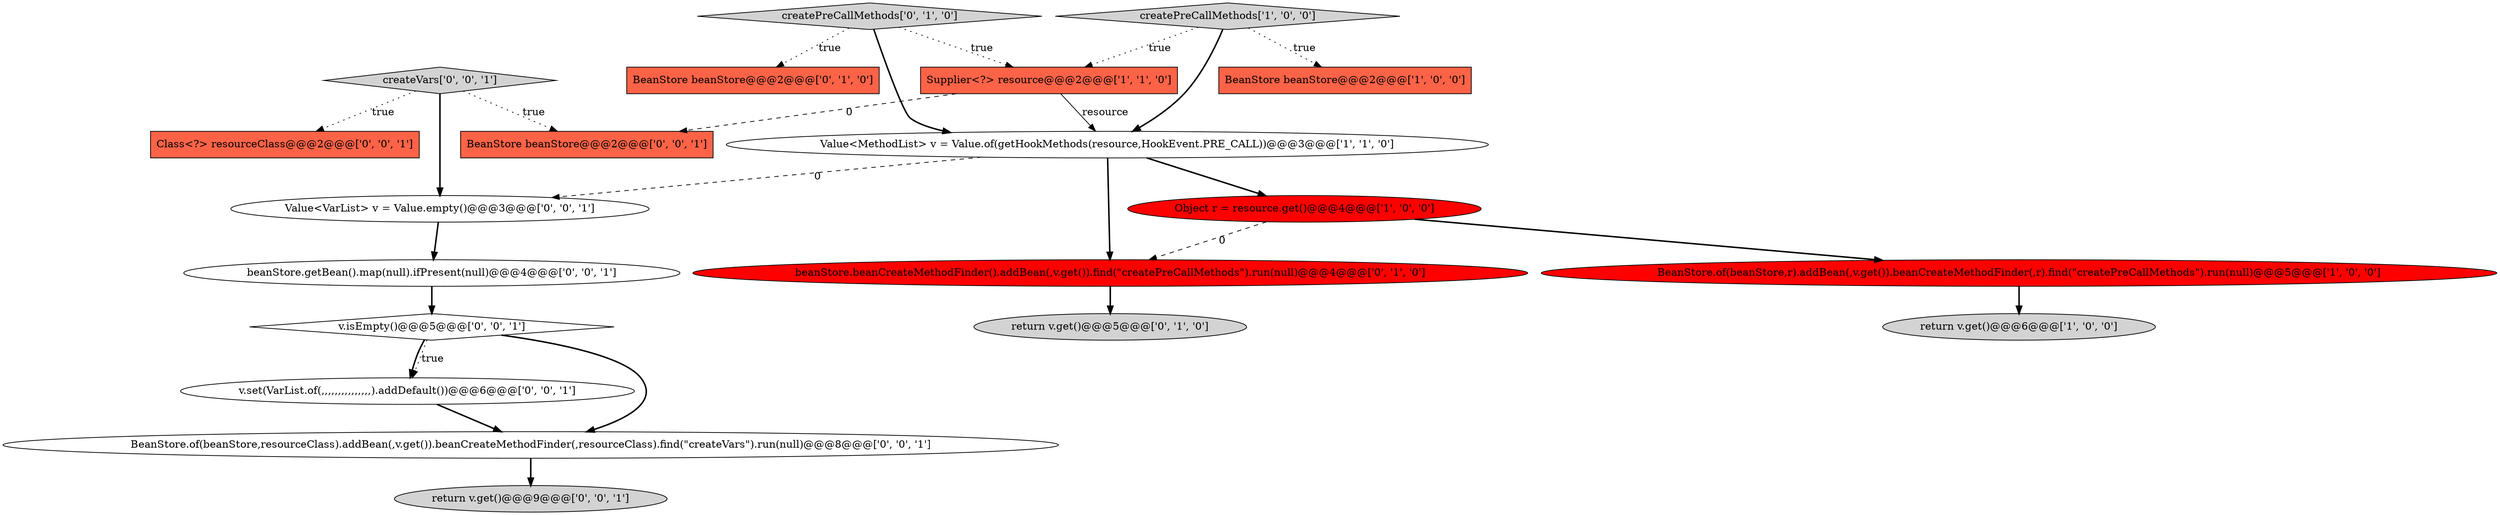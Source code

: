 digraph {
7 [style = filled, label = "beanStore.beanCreateMethodFinder().addBean(,v.get()).find(\"createPreCallMethods\").run(null)@@@4@@@['0', '1', '0']", fillcolor = red, shape = ellipse image = "AAA1AAABBB2BBB"];
15 [style = filled, label = "v.set(VarList.of(,,,,,,,,,,,,,,,).addDefault())@@@6@@@['0', '0', '1']", fillcolor = white, shape = ellipse image = "AAA0AAABBB3BBB"];
12 [style = filled, label = "Class<?> resourceClass@@@2@@@['0', '0', '1']", fillcolor = tomato, shape = box image = "AAA0AAABBB3BBB"];
9 [style = filled, label = "BeanStore beanStore@@@2@@@['0', '1', '0']", fillcolor = tomato, shape = box image = "AAA0AAABBB2BBB"];
6 [style = filled, label = "Value<MethodList> v = Value.of(getHookMethods(resource,HookEvent.PRE_CALL))@@@3@@@['1', '1', '0']", fillcolor = white, shape = ellipse image = "AAA0AAABBB1BBB"];
4 [style = filled, label = "Object r = resource.get()@@@4@@@['1', '0', '0']", fillcolor = red, shape = ellipse image = "AAA1AAABBB1BBB"];
5 [style = filled, label = "Supplier<?> resource@@@2@@@['1', '1', '0']", fillcolor = tomato, shape = box image = "AAA0AAABBB1BBB"];
3 [style = filled, label = "return v.get()@@@6@@@['1', '0', '0']", fillcolor = lightgray, shape = ellipse image = "AAA0AAABBB1BBB"];
16 [style = filled, label = "BeanStore.of(beanStore,resourceClass).addBean(,v.get()).beanCreateMethodFinder(,resourceClass).find(\"createVars\").run(null)@@@8@@@['0', '0', '1']", fillcolor = white, shape = ellipse image = "AAA0AAABBB3BBB"];
2 [style = filled, label = "BeanStore.of(beanStore,r).addBean(,v.get()).beanCreateMethodFinder(,r).find(\"createPreCallMethods\").run(null)@@@5@@@['1', '0', '0']", fillcolor = red, shape = ellipse image = "AAA1AAABBB1BBB"];
17 [style = filled, label = "Value<VarList> v = Value.empty()@@@3@@@['0', '0', '1']", fillcolor = white, shape = ellipse image = "AAA0AAABBB3BBB"];
0 [style = filled, label = "BeanStore beanStore@@@2@@@['1', '0', '0']", fillcolor = tomato, shape = box image = "AAA0AAABBB1BBB"];
10 [style = filled, label = "createPreCallMethods['0', '1', '0']", fillcolor = lightgray, shape = diamond image = "AAA0AAABBB2BBB"];
13 [style = filled, label = "beanStore.getBean().map(null).ifPresent(null)@@@4@@@['0', '0', '1']", fillcolor = white, shape = ellipse image = "AAA0AAABBB3BBB"];
18 [style = filled, label = "createVars['0', '0', '1']", fillcolor = lightgray, shape = diamond image = "AAA0AAABBB3BBB"];
8 [style = filled, label = "return v.get()@@@5@@@['0', '1', '0']", fillcolor = lightgray, shape = ellipse image = "AAA0AAABBB2BBB"];
14 [style = filled, label = "BeanStore beanStore@@@2@@@['0', '0', '1']", fillcolor = tomato, shape = box image = "AAA0AAABBB3BBB"];
19 [style = filled, label = "return v.get()@@@9@@@['0', '0', '1']", fillcolor = lightgray, shape = ellipse image = "AAA0AAABBB3BBB"];
1 [style = filled, label = "createPreCallMethods['1', '0', '0']", fillcolor = lightgray, shape = diamond image = "AAA0AAABBB1BBB"];
11 [style = filled, label = "v.isEmpty()@@@5@@@['0', '0', '1']", fillcolor = white, shape = diamond image = "AAA0AAABBB3BBB"];
11->16 [style = bold, label=""];
5->14 [style = dashed, label="0"];
2->3 [style = bold, label=""];
18->17 [style = bold, label=""];
6->17 [style = dashed, label="0"];
4->2 [style = bold, label=""];
5->6 [style = solid, label="resource"];
16->19 [style = bold, label=""];
7->8 [style = bold, label=""];
15->16 [style = bold, label=""];
10->9 [style = dotted, label="true"];
13->11 [style = bold, label=""];
10->6 [style = bold, label=""];
10->5 [style = dotted, label="true"];
18->14 [style = dotted, label="true"];
11->15 [style = bold, label=""];
6->4 [style = bold, label=""];
1->6 [style = bold, label=""];
18->12 [style = dotted, label="true"];
4->7 [style = dashed, label="0"];
17->13 [style = bold, label=""];
1->0 [style = dotted, label="true"];
6->7 [style = bold, label=""];
11->15 [style = dotted, label="true"];
1->5 [style = dotted, label="true"];
}
